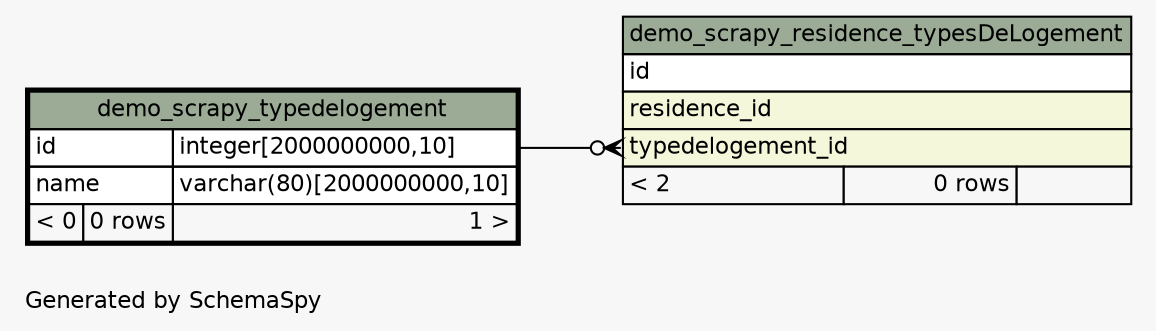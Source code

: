 // dot 2.38.0 on Windows 7 6.1
// SchemaSpy rev 590
digraph "oneDegreeRelationshipsDiagram" {
  graph [
    rankdir="RL"
    bgcolor="#f7f7f7"
    label="\nGenerated by SchemaSpy"
    labeljust="l"
    nodesep="0.18"
    ranksep="0.46"
    fontname="Helvetica"
    fontsize="11"
  ];
  node [
    fontname="Helvetica"
    fontsize="11"
    shape="plaintext"
  ];
  edge [
    arrowsize="0.8"
  ];
  "demo_scrapy_residence_typesDeLogement":"typedelogement_id":w -> "demo_scrapy_typedelogement":"id.type":e [arrowhead=none dir=back arrowtail=crowodot];
  "demo_scrapy_residence_typesDeLogement" [
    label=<
    <TABLE BORDER="0" CELLBORDER="1" CELLSPACING="0" BGCOLOR="#ffffff">
      <TR><TD COLSPAN="3" BGCOLOR="#9bab96" ALIGN="CENTER">demo_scrapy_residence_typesDeLogement</TD></TR>
      <TR><TD PORT="id" COLSPAN="3" ALIGN="LEFT">id</TD></TR>
      <TR><TD PORT="residence_id" COLSPAN="3" BGCOLOR="#f4f7da" ALIGN="LEFT">residence_id</TD></TR>
      <TR><TD PORT="typedelogement_id" COLSPAN="3" BGCOLOR="#f4f7da" ALIGN="LEFT">typedelogement_id</TD></TR>
      <TR><TD ALIGN="LEFT" BGCOLOR="#f7f7f7">&lt; 2</TD><TD ALIGN="RIGHT" BGCOLOR="#f7f7f7">0 rows</TD><TD ALIGN="RIGHT" BGCOLOR="#f7f7f7">  </TD></TR>
    </TABLE>>
    URL="demo_scrapy_residence_typesDeLogement.html"
    tooltip="demo_scrapy_residence_typesDeLogement"
  ];
  "demo_scrapy_typedelogement" [
    label=<
    <TABLE BORDER="2" CELLBORDER="1" CELLSPACING="0" BGCOLOR="#ffffff">
      <TR><TD COLSPAN="3" BGCOLOR="#9bab96" ALIGN="CENTER">demo_scrapy_typedelogement</TD></TR>
      <TR><TD PORT="id" COLSPAN="2" ALIGN="LEFT">id</TD><TD PORT="id.type" ALIGN="LEFT">integer[2000000000,10]</TD></TR>
      <TR><TD PORT="name" COLSPAN="2" ALIGN="LEFT">name</TD><TD PORT="name.type" ALIGN="LEFT">varchar(80)[2000000000,10]</TD></TR>
      <TR><TD ALIGN="LEFT" BGCOLOR="#f7f7f7">&lt; 0</TD><TD ALIGN="RIGHT" BGCOLOR="#f7f7f7">0 rows</TD><TD ALIGN="RIGHT" BGCOLOR="#f7f7f7">1 &gt;</TD></TR>
    </TABLE>>
    URL="demo_scrapy_typedelogement.html"
    tooltip="demo_scrapy_typedelogement"
  ];
}
